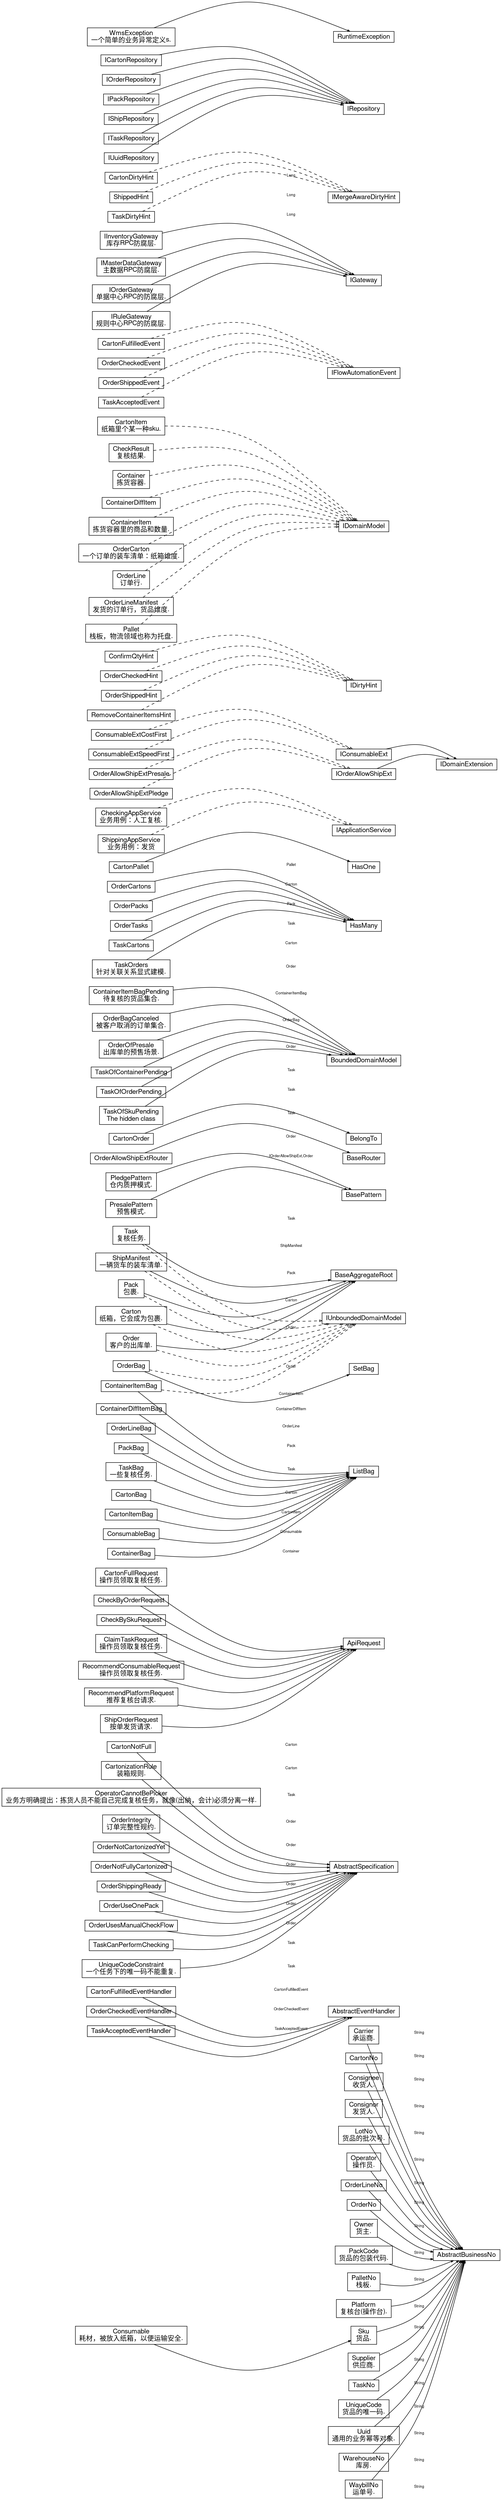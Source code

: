 digraph G {
fontname="Helvetica,Arial,sans-serif"
node [fontname="Helvetica,Arial,sans-serif"]
edge [fontname="Helvetica,Arial,sans-serif"]
splines=curved
rankdir="LR"
node [shape=box, height=0.25]
edge [fontsize=8 arrowsize=0.5]
"Carrier
承运商." -> "AbstractBusinessNo" [label="String"]
"CartonNo" -> "AbstractBusinessNo" [label="String"]
"Consignee
收货人." -> "AbstractBusinessNo" [label="String"]
"Consignor
发货人." -> "AbstractBusinessNo" [label="String"]
"LotNo
货品的批次号." -> "AbstractBusinessNo" [label="String"]
"Operator
操作员." -> "AbstractBusinessNo" [label="String"]
"OrderLineNo" -> "AbstractBusinessNo" [label="String"]
"OrderNo" -> "AbstractBusinessNo" [label="String"]
"Owner
货主." -> "AbstractBusinessNo" [label="String"]
"PackCode
货品的包装代码." -> "AbstractBusinessNo" [label="String"]
"PalletNo
栈板." -> "AbstractBusinessNo" [label="String"]
"Platform
复核台(操作台)." -> "AbstractBusinessNo" [label="String"]
"Sku
货品." -> "AbstractBusinessNo" [label="String"]
"Supplier
供应商." -> "AbstractBusinessNo" [label="String"]
"TaskNo" -> "AbstractBusinessNo" [label="String"]
"UniqueCode
货品的唯一码." -> "AbstractBusinessNo" [label="String"]
"Uuid
通用的业务幂等对象." -> "AbstractBusinessNo" [label="String"]
"WarehouseNo
库房." -> "AbstractBusinessNo" [label="String"]
"WaybillNo
运单号." -> "AbstractBusinessNo" [label="String"]
"CartonFulfilledEventHandler" -> "AbstractEventHandler" [label="CartonFulfilledEvent"]
"OrderCheckedEventHandler" -> "AbstractEventHandler" [label="OrderCheckedEvent"]
"TaskAcceptedEventHandler" -> "AbstractEventHandler" [label="TaskAcceptedEvent"]
"CartonNotFull" -> "AbstractSpecification" [label="Carton"]
"CartonizationRule
装箱规则." -> "AbstractSpecification" [label="Carton"]
"OperatorCannotBePicker
业务方明确提出：拣货人员不能自己完成复核任务，就像(出纳，会计)必须分离一样." -> "AbstractSpecification" [label="Task"]
"OrderIntegrity
订单完整性规约." -> "AbstractSpecification" [label="Order"]
"OrderNotCartonizedYet" -> "AbstractSpecification" [label="Order"]
"OrderNotFullyCartonized" -> "AbstractSpecification" [label="Order"]
"OrderShippingReady" -> "AbstractSpecification" [label="Order"]
"OrderUseOnePack" -> "AbstractSpecification" [label="Order"]
"OrderUsesManualCheckFlow" -> "AbstractSpecification" [label="Order"]
"TaskCanPerformChecking" -> "AbstractSpecification" [label="Task"]
"UniqueCodeConstraint
一个任务下的唯一码不能重复." -> "AbstractSpecification" [label="Task"]
"CartonFullRequest
操作员领取复核任务." -> "ApiRequest" [label=""]
"CheckByOrderRequest" -> "ApiRequest" [label=""]
"CheckBySkuRequest" -> "ApiRequest" [label=""]
"ClaimTaskRequest
操作员领取复核任务." -> "ApiRequest" [label=""]
"RecommendConsumableRequest
操作员领取复核任务." -> "ApiRequest" [label=""]
"RecommendPlatformRequest
推荐复核台请求." -> "ApiRequest" [label=""]
"ShipOrderRequest
按单发货请求." -> "ApiRequest" [label=""]
"Carton
纸箱，它会成为包裹." -> "BaseAggregateRoot" [label="Carton"]
"Order
客户的出库单." -> "BaseAggregateRoot" [label="Order"]
"Pack
包裹." -> "BaseAggregateRoot" [label="Pack"]
"ShipManifest
一辆货车的装车清单." -> "BaseAggregateRoot" [label="ShipManifest"]
"Task
复核任务." -> "BaseAggregateRoot" [label="Task"]
"PledgePattern
仓内质押模式." -> "BasePattern" [label=""]
"PresalePattern
预售模式." -> "BasePattern" [label=""]
"OrderAllowShipExtRouter" -> "BaseRouter" [label="IOrderAllowShipExt,Order"]
"CartonOrder" -> "BelongTo" [label="Order"]
"ContainerItemBagPending
待复核的货品集合." -> "BoundedDomainModel" [label="ContainerItemBag"]
"OrderBagCanceled
被客户取消的订单集合." -> "BoundedDomainModel" [label="OrderBag"]
"OrderOfPresale
出库单的预售场景." -> "BoundedDomainModel" [label="Order"]
"TaskOfContainerPending" -> "BoundedDomainModel" [label="Task"]
"TaskOfOrderPending" -> "BoundedDomainModel" [label="Task"]
"TaskOfSkuPending
The hidden class" -> "BoundedDomainModel" [label="Task"]
"OrderCartons" -> "HasMany" [label="Carton"]
"OrderPacks" -> "HasMany" [label="Pack"]
"OrderTasks" -> "HasMany" [label="Task"]
"TaskCartons" -> "HasMany" [label="Carton"]
"TaskOrders
针对关联关系显式建模." -> "HasMany" [label="Order"]
"CartonPallet" -> "HasOne" [label="Pallet"]
"CheckingAppService
业务用例：人工复核." -> "IApplicationService" [arrowhead=empty style=dashed label=""]
"ShippingAppService
业务用例：发货" -> "IApplicationService" [arrowhead=empty style=dashed label=""]
"ConsumableExtCostFirst" -> "IConsumableExt" [arrowhead=empty style=dashed label=""]
"ConsumableExtSpeedFirst" -> "IConsumableExt" [arrowhead=empty style=dashed label=""]
"ConfirmQtyHint" -> "IDirtyHint" [arrowhead=empty style=dashed label=""]
"OrderCheckedHint" -> "IDirtyHint" [arrowhead=empty style=dashed label=""]
"OrderShippedHint" -> "IDirtyHint" [arrowhead=empty style=dashed label=""]
"RemoveContainerItemsHint" -> "IDirtyHint" [arrowhead=empty style=dashed label=""]
"IConsumableExt" -> "IDomainExtension" [label=""]
"IOrderAllowShipExt" -> "IDomainExtension" [label=""]
"CartonItem
纸箱里个某一种sku." -> "IDomainModel" [arrowhead=empty style=dashed label=""]
"CheckResult
复核结果." -> "IDomainModel" [arrowhead=empty style=dashed label=""]
"Container
拣货容器." -> "IDomainModel" [arrowhead=empty style=dashed label=""]
"ContainerDiffItem" -> "IDomainModel" [arrowhead=empty style=dashed label=""]
"ContainerItem
拣货容器里的商品和数量." -> "IDomainModel" [arrowhead=empty style=dashed label=""]
"OrderCarton
一个订单的装车清单：纸箱维度." -> "IDomainModel" [arrowhead=empty style=dashed label=""]
"OrderLine
订单行." -> "IDomainModel" [arrowhead=empty style=dashed label=""]
"OrderLineManifest
发货的订单行，货品维度." -> "IDomainModel" [arrowhead=empty style=dashed label=""]
"Pallet
栈板，物流领域也称为托盘." -> "IDomainModel" [arrowhead=empty style=dashed label=""]
"CartonFulfilledEvent" -> "IFlowAutomationEvent" [arrowhead=empty style=dashed label=""]
"OrderCheckedEvent" -> "IFlowAutomationEvent" [arrowhead=empty style=dashed label=""]
"OrderShippedEvent" -> "IFlowAutomationEvent" [arrowhead=empty style=dashed label=""]
"TaskAcceptedEvent" -> "IFlowAutomationEvent" [arrowhead=empty style=dashed label=""]
"IInventoryGateway
库存RPC防腐层." -> "IGateway" [label=""]
"IMasterDataGateway
主数据RPC防腐层." -> "IGateway" [label=""]
"IOrderGateway
单据中心RPC的防腐层." -> "IGateway" [label=""]
"IRuleGateway
规则中心RPC的防腐层." -> "IGateway" [label=""]
"CartonDirtyHint" -> "IMergeAwareDirtyHint" [arrowhead=empty style=dashed label="Long"]
"ShippedHint" -> "IMergeAwareDirtyHint" [arrowhead=empty style=dashed label="Long"]
"TaskDirtyHint" -> "IMergeAwareDirtyHint" [arrowhead=empty style=dashed label="Long"]
"OrderAllowShipExtPledge" -> "IOrderAllowShipExt" [arrowhead=empty style=dashed label=""]
"OrderAllowShipExtPresale" -> "IOrderAllowShipExt" [arrowhead=empty style=dashed label=""]
"ICartonRepository" -> "IRepository" [label=""]
"IOrderRepository" -> "IRepository" [label=""]
"IPackRepository" -> "IRepository" [label=""]
"IShipRepository" -> "IRepository" [label=""]
"ITaskRepository" -> "IRepository" [label=""]
"IUuidRepository" -> "IRepository" [label=""]
"Carton
纸箱，它会成为包裹." -> "IUnboundedDomainModel" [arrowhead=empty style=dashed label=""]
"ContainerItemBag" -> "IUnboundedDomainModel" [arrowhead=empty style=dashed label=""]
"Order
客户的出库单." -> "IUnboundedDomainModel" [arrowhead=empty style=dashed label=""]
"OrderBag" -> "IUnboundedDomainModel" [arrowhead=empty style=dashed label=""]
"Pack
包裹." -> "IUnboundedDomainModel" [arrowhead=empty style=dashed label=""]
"ShipManifest
一辆货车的装车清单." -> "IUnboundedDomainModel" [arrowhead=empty style=dashed label=""]
"Task
复核任务." -> "IUnboundedDomainModel" [arrowhead=empty style=dashed label=""]
"CartonBag" -> "ListBag" [label="Carton"]
"CartonItemBag" -> "ListBag" [label="CartonItem"]
"ConsumableBag" -> "ListBag" [label="Consumable"]
"ContainerBag" -> "ListBag" [label="Container"]
"ContainerDiffItemBag" -> "ListBag" [label="ContainerDiffItem"]
"ContainerItemBag" -> "ListBag" [label="ContainerItem"]
"OrderLineBag" -> "ListBag" [label="OrderLine"]
"PackBag" -> "ListBag" [label="Pack"]
"TaskBag
一些复核任务." -> "ListBag" [label="Task"]
"WmsException
一个简单的业务异常定义s." -> "RuntimeException" [label=""]
"OrderBag" -> "SetBag" [label="Order"]
"Consumable
耗材，被放入纸箱，以便运输安全." -> "Sku
货品." [label=""]
}